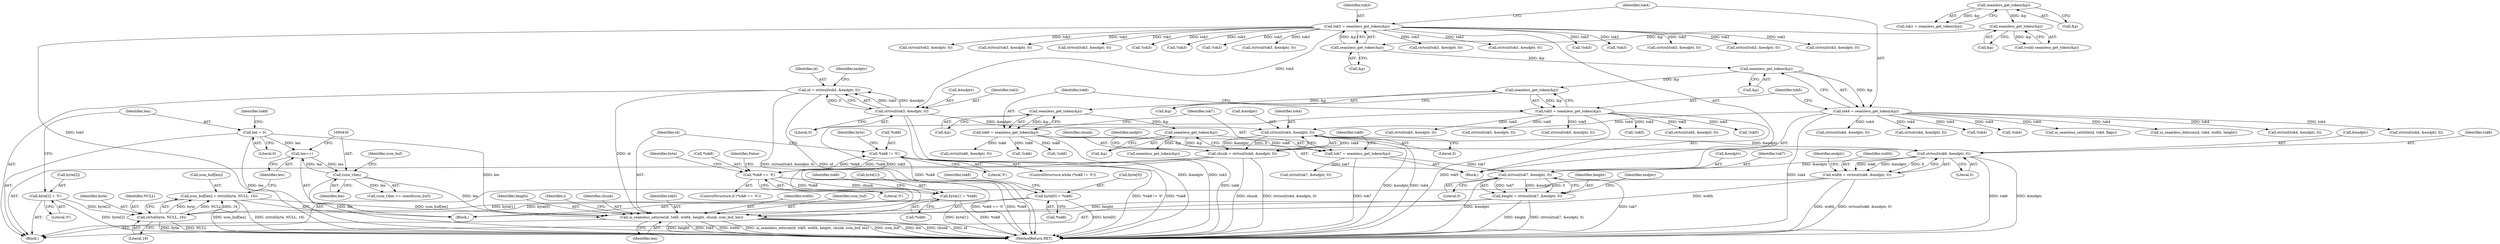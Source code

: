 digraph "0_rdesktop_4dca546d04321a610c1835010b5dad85163b65e1_14@pointer" {
"1000440" [label="(Call,ui_seamless_seticon(id, tok5, width, height, chunk, icon_buf, len))"];
"1000332" [label="(Call,id = strtoul(tok3, &endptr, 0))"];
"1000334" [label="(Call,strtoul(tok3, &endptr, 0))"];
"1000141" [label="(Call,tok3 = seamless_get_token(&p))"];
"1000143" [label="(Call,seamless_get_token(&p))"];
"1000138" [label="(Call,seamless_get_token(&p))"];
"1000133" [label="(Call,seamless_get_token(&p))"];
"1000151" [label="(Call,tok5 = seamless_get_token(&p))"];
"1000153" [label="(Call,seamless_get_token(&p))"];
"1000148" [label="(Call,seamless_get_token(&p))"];
"1000356" [label="(Call,width = strtoul(tok6, &endptr, 0))"];
"1000358" [label="(Call,strtoul(tok6, &endptr, 0))"];
"1000156" [label="(Call,tok6 = seamless_get_token(&p))"];
"1000158" [label="(Call,seamless_get_token(&p))"];
"1000346" [label="(Call,strtoul(tok4, &endptr, 0))"];
"1000146" [label="(Call,tok4 = seamless_get_token(&p))"];
"1000368" [label="(Call,height = strtoul(tok7, &endptr, 0))"];
"1000370" [label="(Call,strtoul(tok7, &endptr, 0))"];
"1000161" [label="(Call,tok7 = seamless_get_token(&p))"];
"1000163" [label="(Call,seamless_get_token(&p))"];
"1000344" [label="(Call,chunk = strtoul(tok4, &endptr, 0))"];
"1000417" [label="(Call,icon_buf[len] = strtol(byte, NULL, 16))"];
"1000421" [label="(Call,strtol(byte, NULL, 16))"];
"1000409" [label="(Call,byte[1] = *tok8)"];
"1000403" [label="(Call,*tok8 == '\0')"];
"1000389" [label="(Call,*tok8 != '\0')"];
"1000380" [label="(Call,byte[2] = '\0')"];
"1000394" [label="(Call,byte[0] = *tok8)"];
"1000429" [label="(Call,(size_t)len)"];
"1000425" [label="(Call,len++)"];
"1000385" [label="(Call,len = 0)"];
"1000654" [label="(Call,!tok5)"];
"1000321" [label="(Block,)"];
"1000162" [label="(Identifier,tok7)"];
"1000168" [label="(Call,seamless_get_token(&p))"];
"1000377" [label="(Identifier,endptr)"];
"1000441" [label="(Identifier,id)"];
"1000380" [label="(Call,byte[2] = '\0')"];
"1000545" [label="(Call,strtol(tok5, &endptr, 0))"];
"1000356" [label="(Call,width = strtoul(tok6, &endptr, 0))"];
"1000290" [label="(Call,strtoul(tok3, &endptr, 0))"];
"1000424" [label="(Literal,16)"];
"1000608" [label="(Call,strtoul(tok3, &endptr, 0))"];
"1000408" [label="(Identifier,False)"];
"1000374" [label="(Literal,0)"];
"1000428" [label="(Call,(size_t)len >= sizeof(icon_buf))"];
"1000442" [label="(Identifier,tok5)"];
"1000398" [label="(Call,*tok8)"];
"1000429" [label="(Call,(size_t)len)"];
"1000886" [label="(Call,!tok3)"];
"1000167" [label="(Identifier,tok8)"];
"1000713" [label="(Call,strtoul(tok4, &endptr, 0))"];
"1000180" [label="(Call,!tok6)"];
"1000164" [label="(Call,&p)"];
"1000141" [label="(Call,tok3 = seamless_get_token(&p))"];
"1000104" [label="(Block,)"];
"1000533" [label="(Call,strtol(tok4, &endptr, 0))"];
"1000134" [label="(Call,&p)"];
"1000353" [label="(Identifier,endptr)"];
"1000410" [label="(Call,byte[1])"];
"1000370" [label="(Call,strtoul(tok7, &endptr, 0))"];
"1000362" [label="(Literal,0)"];
"1000284" [label="(Call,!tok4)"];
"1000395" [label="(Call,byte[0])"];
"1000346" [label="(Call,strtoul(tok4, &endptr, 0))"];
"1000146" [label="(Call,tok4 = seamless_get_token(&p))"];
"1000785" [label="(Call,!tok3)"];
"1000443" [label="(Identifier,width)"];
"1000464" [label="(Call,strtoul(tok3, &endptr, 0))"];
"1000251" [label="(Call,strtoul(tok3, &endptr, 0))"];
"1000161" [label="(Call,tok7 = seamless_get_token(&p))"];
"1000446" [label="(Identifier,icon_buf)"];
"1000401" [label="(Identifier,tok8)"];
"1000148" [label="(Call,seamless_get_token(&p))"];
"1000394" [label="(Call,byte[0] = *tok8)"];
"1000406" [label="(Literal,'\0')"];
"1000403" [label="(Call,*tok8 == '\0')"];
"1000158" [label="(Call,seamless_get_token(&p))"];
"1000332" [label="(Call,id = strtoul(tok3, &endptr, 0))"];
"1000348" [label="(Call,&endptr)"];
"1000433" [label="(Identifier,icon_buf)"];
"1000336" [label="(Call,&endptr)"];
"1000386" [label="(Identifier,len)"];
"1000245" [label="(Call,!tok4)"];
"1000143" [label="(Call,seamless_get_token(&p))"];
"1000136" [label="(Call,(void) seamless_get_token(&p))"];
"1000431" [label="(Identifier,len)"];
"1000131" [label="(Call,tok1 = seamless_get_token(&p))"];
"1000425" [label="(Call,len++)"];
"1000682" [label="(Call,ui_seamless_settitle(id, tok4, flags))"];
"1000157" [label="(Identifier,tok6)"];
"1000186" [label="(Call,strtoul(tok3, &endptr, 0))"];
"1000521" [label="(Call,strtoul(tok3, &endptr, 0))"];
"1000390" [label="(Call,*tok8)"];
"1000402" [label="(ControlStructure,if (*tok8 == '\0'))"];
"1000365" [label="(Identifier,endptr)"];
"1000156" [label="(Call,tok6 = seamless_get_token(&p))"];
"1000411" [label="(Identifier,byte)"];
"1000384" [label="(Literal,'\0')"];
"1000391" [label="(Identifier,tok8)"];
"1000359" [label="(Identifier,tok6)"];
"1000389" [label="(Call,*tok8 != '\0')"];
"1000154" [label="(Call,&p)"];
"1000149" [label="(Call,&p)"];
"1000210" [label="(Call,strtoul(tok5, &endptr, 0))"];
"1000426" [label="(Identifier,len)"];
"1000142" [label="(Identifier,tok3)"];
"1000335" [label="(Identifier,tok3)"];
"1000416" [label="(Identifier,tok8)"];
"1000660" [label="(Call,strtoul(tok3, &endptr, 0))"];
"1000345" [label="(Identifier,chunk)"];
"1000369" [label="(Identifier,height)"];
"1000153" [label="(Call,seamless_get_token(&p))"];
"1000151" [label="(Call,tok5 = seamless_get_token(&p))"];
"1000444" [label="(Identifier,height)"];
"1000404" [label="(Call,*tok8)"];
"1000341" [label="(Identifier,endptr)"];
"1000422" [label="(Identifier,byte)"];
"1000338" [label="(Literal,0)"];
"1000344" [label="(Call,chunk = strtoul(tok4, &endptr, 0))"];
"1000904" [label="(Identifier,l)"];
"1000372" [label="(Call,&endptr)"];
"1000841" [label="(Call,strtoul(tok3, &endptr, 0))"];
"1000357" [label="(Identifier,width)"];
"1000861" [label="(Call,!tok3)"];
"1000393" [label="(Block,)"];
"1000476" [label="(Call,strtoul(tok5, &endptr, 0))"];
"1000809" [label="(Call,!tok3)"];
"1000147" [label="(Identifier,tok4)"];
"1000695" [label="(Call,!tok5)"];
"1000368" [label="(Call,height = strtoul(tok7, &endptr, 0))"];
"1000360" [label="(Call,&endptr)"];
"1000759" [label="(Call,!tok3)"];
"1000440" [label="(Call,ui_seamless_seticon(id, tok5, width, height, chunk, icon_buf, len))"];
"1000418" [label="(Call,icon_buf[len])"];
"1000347" [label="(Identifier,tok4)"];
"1000413" [label="(Call,*tok8)"];
"1000387" [label="(Literal,0)"];
"1000144" [label="(Call,&p)"];
"1000458" [label="(Call,!tok6)"];
"1000396" [label="(Identifier,byte)"];
"1000163" [label="(Call,seamless_get_token(&p))"];
"1000381" [label="(Call,byte[2])"];
"1000385" [label="(Call,len = 0)"];
"1000371" [label="(Identifier,tok7)"];
"1000701" [label="(Call,strtoul(tok3, &endptr, 0))"];
"1000417" [label="(Call,icon_buf[len] = strtol(byte, NULL, 16))"];
"1000139" [label="(Call,&p)"];
"1000334" [label="(Call,strtoul(tok3, &endptr, 0))"];
"1000447" [label="(Identifier,len)"];
"1000159" [label="(Call,&p)"];
"1000333" [label="(Identifier,id)"];
"1000557" [label="(Call,strtol(tok6, &endptr, 0))"];
"1000350" [label="(Literal,0)"];
"1000133" [label="(Call,seamless_get_token(&p))"];
"1000498" [label="(Call,ui_seamless_delicon(id, tok4, width, height))"];
"1000632" [label="(Call,strtoul(tok5, &endptr, 0))"];
"1000358" [label="(Call,strtoul(tok6, &endptr, 0))"];
"1000423" [label="(Identifier,NULL)"];
"1000392" [label="(Literal,'\0')"];
"1000421" [label="(Call,strtol(byte, NULL, 16))"];
"1000152" [label="(Identifier,tok5)"];
"1000198" [label="(Call,strtoul(tok4, &endptr, 0))"];
"1000569" [label="(Call,strtol(tok7, &endptr, 0))"];
"1000138" [label="(Call,seamless_get_token(&p))"];
"1000388" [label="(ControlStructure,while (*tok8 != '\0'))"];
"1000445" [label="(Identifier,chunk)"];
"1000620" [label="(Call,strtoul(tok4, &endptr, 0))"];
"1000907" [label="(MethodReturn,RET)"];
"1000409" [label="(Call,byte[1] = *tok8)"];
"1000440" -> "1000321"  [label="AST: "];
"1000440" -> "1000447"  [label="CFG: "];
"1000441" -> "1000440"  [label="AST: "];
"1000442" -> "1000440"  [label="AST: "];
"1000443" -> "1000440"  [label="AST: "];
"1000444" -> "1000440"  [label="AST: "];
"1000445" -> "1000440"  [label="AST: "];
"1000446" -> "1000440"  [label="AST: "];
"1000447" -> "1000440"  [label="AST: "];
"1000904" -> "1000440"  [label="CFG: "];
"1000440" -> "1000907"  [label="DDG: tok5"];
"1000440" -> "1000907"  [label="DDG: width"];
"1000440" -> "1000907"  [label="DDG: ui_seamless_seticon(id, tok5, width, height, chunk, icon_buf, len)"];
"1000440" -> "1000907"  [label="DDG: icon_buf"];
"1000440" -> "1000907"  [label="DDG: len"];
"1000440" -> "1000907"  [label="DDG: chunk"];
"1000440" -> "1000907"  [label="DDG: id"];
"1000440" -> "1000907"  [label="DDG: height"];
"1000332" -> "1000440"  [label="DDG: id"];
"1000151" -> "1000440"  [label="DDG: tok5"];
"1000356" -> "1000440"  [label="DDG: width"];
"1000368" -> "1000440"  [label="DDG: height"];
"1000344" -> "1000440"  [label="DDG: chunk"];
"1000417" -> "1000440"  [label="DDG: icon_buf[len]"];
"1000429" -> "1000440"  [label="DDG: len"];
"1000385" -> "1000440"  [label="DDG: len"];
"1000332" -> "1000321"  [label="AST: "];
"1000332" -> "1000334"  [label="CFG: "];
"1000333" -> "1000332"  [label="AST: "];
"1000334" -> "1000332"  [label="AST: "];
"1000341" -> "1000332"  [label="CFG: "];
"1000332" -> "1000907"  [label="DDG: strtoul(tok3, &endptr, 0)"];
"1000332" -> "1000907"  [label="DDG: id"];
"1000334" -> "1000332"  [label="DDG: tok3"];
"1000334" -> "1000332"  [label="DDG: &endptr"];
"1000334" -> "1000332"  [label="DDG: 0"];
"1000334" -> "1000338"  [label="CFG: "];
"1000335" -> "1000334"  [label="AST: "];
"1000336" -> "1000334"  [label="AST: "];
"1000338" -> "1000334"  [label="AST: "];
"1000334" -> "1000907"  [label="DDG: &endptr"];
"1000334" -> "1000907"  [label="DDG: tok3"];
"1000141" -> "1000334"  [label="DDG: tok3"];
"1000334" -> "1000346"  [label="DDG: &endptr"];
"1000141" -> "1000104"  [label="AST: "];
"1000141" -> "1000143"  [label="CFG: "];
"1000142" -> "1000141"  [label="AST: "];
"1000143" -> "1000141"  [label="AST: "];
"1000147" -> "1000141"  [label="CFG: "];
"1000141" -> "1000907"  [label="DDG: tok3"];
"1000143" -> "1000141"  [label="DDG: &p"];
"1000141" -> "1000186"  [label="DDG: tok3"];
"1000141" -> "1000251"  [label="DDG: tok3"];
"1000141" -> "1000290"  [label="DDG: tok3"];
"1000141" -> "1000464"  [label="DDG: tok3"];
"1000141" -> "1000521"  [label="DDG: tok3"];
"1000141" -> "1000608"  [label="DDG: tok3"];
"1000141" -> "1000660"  [label="DDG: tok3"];
"1000141" -> "1000701"  [label="DDG: tok3"];
"1000141" -> "1000759"  [label="DDG: tok3"];
"1000141" -> "1000785"  [label="DDG: tok3"];
"1000141" -> "1000809"  [label="DDG: tok3"];
"1000141" -> "1000841"  [label="DDG: tok3"];
"1000141" -> "1000861"  [label="DDG: tok3"];
"1000141" -> "1000886"  [label="DDG: tok3"];
"1000143" -> "1000144"  [label="CFG: "];
"1000144" -> "1000143"  [label="AST: "];
"1000138" -> "1000143"  [label="DDG: &p"];
"1000143" -> "1000148"  [label="DDG: &p"];
"1000138" -> "1000136"  [label="AST: "];
"1000138" -> "1000139"  [label="CFG: "];
"1000139" -> "1000138"  [label="AST: "];
"1000136" -> "1000138"  [label="CFG: "];
"1000138" -> "1000136"  [label="DDG: &p"];
"1000133" -> "1000138"  [label="DDG: &p"];
"1000133" -> "1000131"  [label="AST: "];
"1000133" -> "1000134"  [label="CFG: "];
"1000134" -> "1000133"  [label="AST: "];
"1000131" -> "1000133"  [label="CFG: "];
"1000133" -> "1000131"  [label="DDG: &p"];
"1000151" -> "1000104"  [label="AST: "];
"1000151" -> "1000153"  [label="CFG: "];
"1000152" -> "1000151"  [label="AST: "];
"1000153" -> "1000151"  [label="AST: "];
"1000157" -> "1000151"  [label="CFG: "];
"1000151" -> "1000907"  [label="DDG: tok5"];
"1000153" -> "1000151"  [label="DDG: &p"];
"1000151" -> "1000210"  [label="DDG: tok5"];
"1000151" -> "1000476"  [label="DDG: tok5"];
"1000151" -> "1000545"  [label="DDG: tok5"];
"1000151" -> "1000632"  [label="DDG: tok5"];
"1000151" -> "1000654"  [label="DDG: tok5"];
"1000151" -> "1000695"  [label="DDG: tok5"];
"1000153" -> "1000154"  [label="CFG: "];
"1000154" -> "1000153"  [label="AST: "];
"1000148" -> "1000153"  [label="DDG: &p"];
"1000153" -> "1000158"  [label="DDG: &p"];
"1000148" -> "1000146"  [label="AST: "];
"1000148" -> "1000149"  [label="CFG: "];
"1000149" -> "1000148"  [label="AST: "];
"1000146" -> "1000148"  [label="CFG: "];
"1000148" -> "1000146"  [label="DDG: &p"];
"1000356" -> "1000321"  [label="AST: "];
"1000356" -> "1000358"  [label="CFG: "];
"1000357" -> "1000356"  [label="AST: "];
"1000358" -> "1000356"  [label="AST: "];
"1000365" -> "1000356"  [label="CFG: "];
"1000356" -> "1000907"  [label="DDG: width"];
"1000356" -> "1000907"  [label="DDG: strtoul(tok6, &endptr, 0)"];
"1000358" -> "1000356"  [label="DDG: tok6"];
"1000358" -> "1000356"  [label="DDG: &endptr"];
"1000358" -> "1000356"  [label="DDG: 0"];
"1000358" -> "1000362"  [label="CFG: "];
"1000359" -> "1000358"  [label="AST: "];
"1000360" -> "1000358"  [label="AST: "];
"1000362" -> "1000358"  [label="AST: "];
"1000358" -> "1000907"  [label="DDG: &endptr"];
"1000358" -> "1000907"  [label="DDG: tok6"];
"1000156" -> "1000358"  [label="DDG: tok6"];
"1000346" -> "1000358"  [label="DDG: &endptr"];
"1000358" -> "1000370"  [label="DDG: &endptr"];
"1000156" -> "1000104"  [label="AST: "];
"1000156" -> "1000158"  [label="CFG: "];
"1000157" -> "1000156"  [label="AST: "];
"1000158" -> "1000156"  [label="AST: "];
"1000162" -> "1000156"  [label="CFG: "];
"1000156" -> "1000907"  [label="DDG: tok6"];
"1000158" -> "1000156"  [label="DDG: &p"];
"1000156" -> "1000180"  [label="DDG: tok6"];
"1000156" -> "1000458"  [label="DDG: tok6"];
"1000156" -> "1000557"  [label="DDG: tok6"];
"1000158" -> "1000159"  [label="CFG: "];
"1000159" -> "1000158"  [label="AST: "];
"1000158" -> "1000163"  [label="DDG: &p"];
"1000346" -> "1000344"  [label="AST: "];
"1000346" -> "1000350"  [label="CFG: "];
"1000347" -> "1000346"  [label="AST: "];
"1000348" -> "1000346"  [label="AST: "];
"1000350" -> "1000346"  [label="AST: "];
"1000344" -> "1000346"  [label="CFG: "];
"1000346" -> "1000907"  [label="DDG: &endptr"];
"1000346" -> "1000907"  [label="DDG: tok4"];
"1000346" -> "1000344"  [label="DDG: tok4"];
"1000346" -> "1000344"  [label="DDG: &endptr"];
"1000346" -> "1000344"  [label="DDG: 0"];
"1000146" -> "1000346"  [label="DDG: tok4"];
"1000146" -> "1000104"  [label="AST: "];
"1000147" -> "1000146"  [label="AST: "];
"1000152" -> "1000146"  [label="CFG: "];
"1000146" -> "1000907"  [label="DDG: tok4"];
"1000146" -> "1000198"  [label="DDG: tok4"];
"1000146" -> "1000245"  [label="DDG: tok4"];
"1000146" -> "1000284"  [label="DDG: tok4"];
"1000146" -> "1000498"  [label="DDG: tok4"];
"1000146" -> "1000533"  [label="DDG: tok4"];
"1000146" -> "1000620"  [label="DDG: tok4"];
"1000146" -> "1000682"  [label="DDG: tok4"];
"1000146" -> "1000713"  [label="DDG: tok4"];
"1000368" -> "1000321"  [label="AST: "];
"1000368" -> "1000370"  [label="CFG: "];
"1000369" -> "1000368"  [label="AST: "];
"1000370" -> "1000368"  [label="AST: "];
"1000377" -> "1000368"  [label="CFG: "];
"1000368" -> "1000907"  [label="DDG: height"];
"1000368" -> "1000907"  [label="DDG: strtoul(tok7, &endptr, 0)"];
"1000370" -> "1000368"  [label="DDG: tok7"];
"1000370" -> "1000368"  [label="DDG: &endptr"];
"1000370" -> "1000368"  [label="DDG: 0"];
"1000370" -> "1000374"  [label="CFG: "];
"1000371" -> "1000370"  [label="AST: "];
"1000372" -> "1000370"  [label="AST: "];
"1000374" -> "1000370"  [label="AST: "];
"1000370" -> "1000907"  [label="DDG: &endptr"];
"1000370" -> "1000907"  [label="DDG: tok7"];
"1000161" -> "1000370"  [label="DDG: tok7"];
"1000161" -> "1000104"  [label="AST: "];
"1000161" -> "1000163"  [label="CFG: "];
"1000162" -> "1000161"  [label="AST: "];
"1000163" -> "1000161"  [label="AST: "];
"1000167" -> "1000161"  [label="CFG: "];
"1000161" -> "1000907"  [label="DDG: tok7"];
"1000163" -> "1000161"  [label="DDG: &p"];
"1000161" -> "1000569"  [label="DDG: tok7"];
"1000163" -> "1000164"  [label="CFG: "];
"1000164" -> "1000163"  [label="AST: "];
"1000163" -> "1000168"  [label="DDG: &p"];
"1000344" -> "1000321"  [label="AST: "];
"1000345" -> "1000344"  [label="AST: "];
"1000353" -> "1000344"  [label="CFG: "];
"1000344" -> "1000907"  [label="DDG: strtoul(tok4, &endptr, 0)"];
"1000344" -> "1000907"  [label="DDG: chunk"];
"1000417" -> "1000393"  [label="AST: "];
"1000417" -> "1000421"  [label="CFG: "];
"1000418" -> "1000417"  [label="AST: "];
"1000421" -> "1000417"  [label="AST: "];
"1000426" -> "1000417"  [label="CFG: "];
"1000417" -> "1000907"  [label="DDG: icon_buf[len]"];
"1000417" -> "1000907"  [label="DDG: strtol(byte, NULL, 16)"];
"1000421" -> "1000417"  [label="DDG: byte"];
"1000421" -> "1000417"  [label="DDG: NULL"];
"1000421" -> "1000417"  [label="DDG: 16"];
"1000421" -> "1000424"  [label="CFG: "];
"1000422" -> "1000421"  [label="AST: "];
"1000423" -> "1000421"  [label="AST: "];
"1000424" -> "1000421"  [label="AST: "];
"1000421" -> "1000907"  [label="DDG: NULL"];
"1000421" -> "1000907"  [label="DDG: byte"];
"1000409" -> "1000421"  [label="DDG: byte[1]"];
"1000380" -> "1000421"  [label="DDG: byte[2]"];
"1000394" -> "1000421"  [label="DDG: byte[0]"];
"1000409" -> "1000393"  [label="AST: "];
"1000409" -> "1000413"  [label="CFG: "];
"1000410" -> "1000409"  [label="AST: "];
"1000413" -> "1000409"  [label="AST: "];
"1000416" -> "1000409"  [label="CFG: "];
"1000409" -> "1000907"  [label="DDG: *tok8"];
"1000409" -> "1000907"  [label="DDG: byte[1]"];
"1000403" -> "1000409"  [label="DDG: *tok8"];
"1000403" -> "1000402"  [label="AST: "];
"1000403" -> "1000406"  [label="CFG: "];
"1000404" -> "1000403"  [label="AST: "];
"1000406" -> "1000403"  [label="AST: "];
"1000408" -> "1000403"  [label="CFG: "];
"1000411" -> "1000403"  [label="CFG: "];
"1000403" -> "1000907"  [label="DDG: *tok8"];
"1000403" -> "1000907"  [label="DDG: *tok8 == '\0'"];
"1000403" -> "1000389"  [label="DDG: *tok8"];
"1000389" -> "1000403"  [label="DDG: *tok8"];
"1000389" -> "1000388"  [label="AST: "];
"1000389" -> "1000392"  [label="CFG: "];
"1000390" -> "1000389"  [label="AST: "];
"1000392" -> "1000389"  [label="AST: "];
"1000396" -> "1000389"  [label="CFG: "];
"1000441" -> "1000389"  [label="CFG: "];
"1000389" -> "1000907"  [label="DDG: *tok8 != '\0'"];
"1000389" -> "1000907"  [label="DDG: *tok8"];
"1000389" -> "1000394"  [label="DDG: *tok8"];
"1000380" -> "1000321"  [label="AST: "];
"1000380" -> "1000384"  [label="CFG: "];
"1000381" -> "1000380"  [label="AST: "];
"1000384" -> "1000380"  [label="AST: "];
"1000386" -> "1000380"  [label="CFG: "];
"1000380" -> "1000907"  [label="DDG: byte[2]"];
"1000394" -> "1000393"  [label="AST: "];
"1000394" -> "1000398"  [label="CFG: "];
"1000395" -> "1000394"  [label="AST: "];
"1000398" -> "1000394"  [label="AST: "];
"1000401" -> "1000394"  [label="CFG: "];
"1000394" -> "1000907"  [label="DDG: byte[0]"];
"1000429" -> "1000428"  [label="AST: "];
"1000429" -> "1000431"  [label="CFG: "];
"1000430" -> "1000429"  [label="AST: "];
"1000431" -> "1000429"  [label="AST: "];
"1000433" -> "1000429"  [label="CFG: "];
"1000429" -> "1000907"  [label="DDG: len"];
"1000429" -> "1000425"  [label="DDG: len"];
"1000429" -> "1000428"  [label="DDG: len"];
"1000425" -> "1000429"  [label="DDG: len"];
"1000425" -> "1000393"  [label="AST: "];
"1000425" -> "1000426"  [label="CFG: "];
"1000426" -> "1000425"  [label="AST: "];
"1000430" -> "1000425"  [label="CFG: "];
"1000385" -> "1000425"  [label="DDG: len"];
"1000385" -> "1000321"  [label="AST: "];
"1000385" -> "1000387"  [label="CFG: "];
"1000386" -> "1000385"  [label="AST: "];
"1000387" -> "1000385"  [label="AST: "];
"1000391" -> "1000385"  [label="CFG: "];
"1000385" -> "1000907"  [label="DDG: len"];
}
